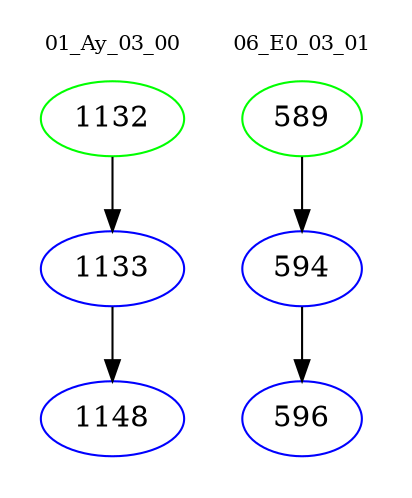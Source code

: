 digraph{
subgraph cluster_0 {
color = white
label = "01_Ay_03_00";
fontsize=10;
T0_1132 [label="1132", color="green"]
T0_1132 -> T0_1133 [color="black"]
T0_1133 [label="1133", color="blue"]
T0_1133 -> T0_1148 [color="black"]
T0_1148 [label="1148", color="blue"]
}
subgraph cluster_1 {
color = white
label = "06_E0_03_01";
fontsize=10;
T1_589 [label="589", color="green"]
T1_589 -> T1_594 [color="black"]
T1_594 [label="594", color="blue"]
T1_594 -> T1_596 [color="black"]
T1_596 [label="596", color="blue"]
}
}

